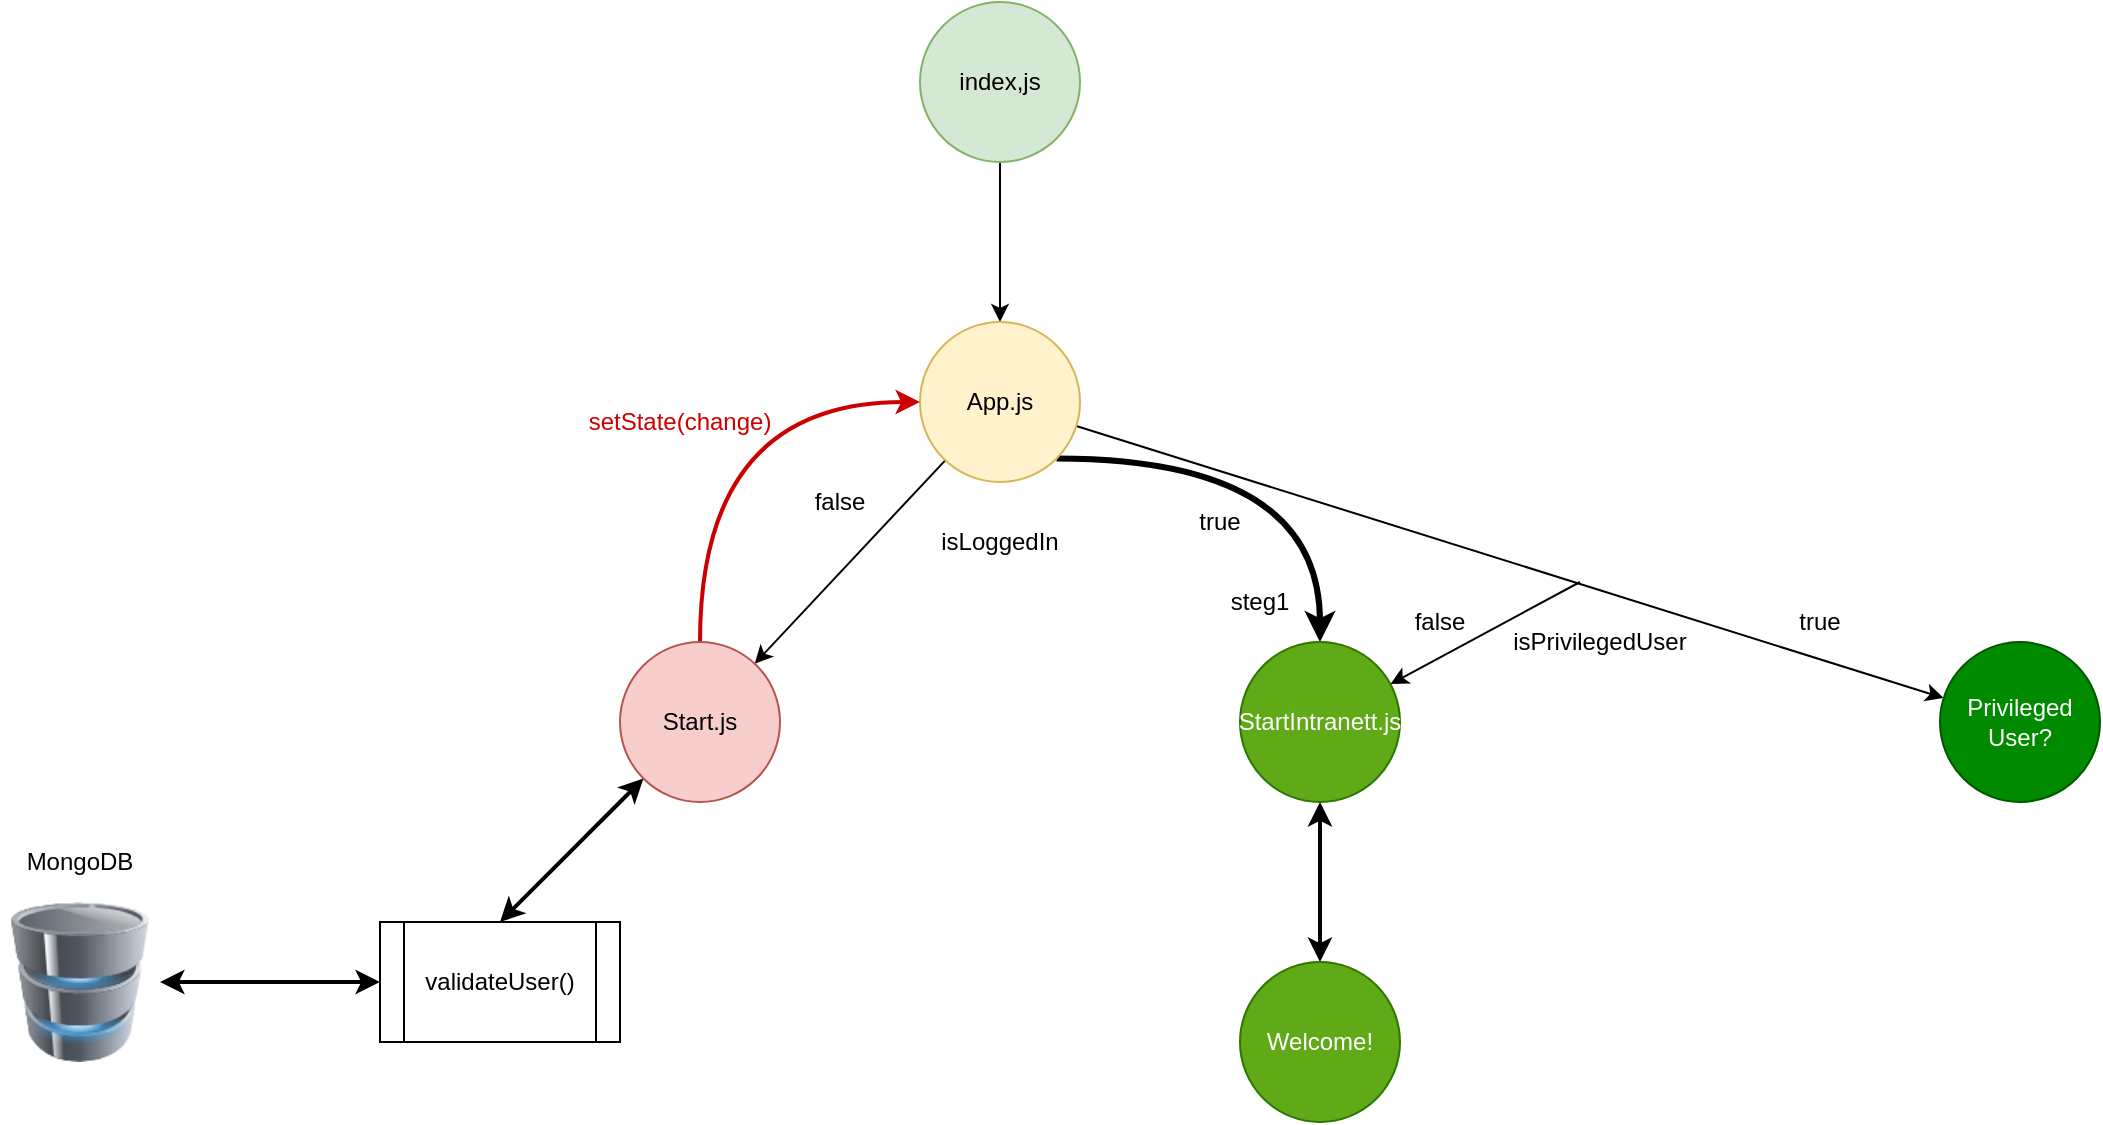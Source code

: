 <mxfile version="11.1.4" type="device"><diagram id="WzKCmWPhxJw176Db11gm" name="Page-1"><mxGraphModel dx="2946" dy="1186" grid="1" gridSize="10" guides="1" tooltips="1" connect="1" arrows="1" fold="1" page="1" pageScale="1" pageWidth="1169" pageHeight="827" math="0" shadow="0"><root><mxCell id="0"/><mxCell id="1" parent="0"/><mxCell id="pMboeNrFzH9yOHdb-Gg0-4" value="" style="edgeStyle=orthogonalEdgeStyle;rounded=0;orthogonalLoop=1;jettySize=auto;html=1;" parent="1" source="pMboeNrFzH9yOHdb-Gg0-2" target="pMboeNrFzH9yOHdb-Gg0-3" edge="1"><mxGeometry relative="1" as="geometry"/></mxCell><mxCell id="pMboeNrFzH9yOHdb-Gg0-2" value="index,js" style="ellipse;whiteSpace=wrap;html=1;aspect=fixed;fillColor=#d5e8d4;strokeColor=#82b366;" parent="1" vertex="1"><mxGeometry x="550" y="30" width="80" height="80" as="geometry"/></mxCell><mxCell id="pMboeNrFzH9yOHdb-Gg0-6" value="" style="rounded=0;orthogonalLoop=1;jettySize=auto;html=1;" parent="1" source="pMboeNrFzH9yOHdb-Gg0-3" target="pMboeNrFzH9yOHdb-Gg0-5" edge="1"><mxGeometry relative="1" as="geometry"/></mxCell><mxCell id="pMboeNrFzH9yOHdb-Gg0-8" value="" style="edgeStyle=none;rounded=0;orthogonalLoop=1;jettySize=auto;html=1;" parent="1" target="pMboeNrFzH9yOHdb-Gg0-7" edge="1"><mxGeometry relative="1" as="geometry"><mxPoint x="880" y="320" as="sourcePoint"/></mxGeometry></mxCell><mxCell id="pMboeNrFzH9yOHdb-Gg0-13" value="" style="edgeStyle=none;rounded=0;orthogonalLoop=1;jettySize=auto;html=1;" parent="1" source="pMboeNrFzH9yOHdb-Gg0-3" target="pMboeNrFzH9yOHdb-Gg0-12" edge="1"><mxGeometry relative="1" as="geometry"/></mxCell><mxCell id="pMboeNrFzH9yOHdb-Gg0-28" style="edgeStyle=orthogonalEdgeStyle;rounded=0;orthogonalLoop=1;jettySize=auto;html=1;exitX=1;exitY=1;exitDx=0;exitDy=0;entryX=0.5;entryY=0;entryDx=0;entryDy=0;startArrow=none;startFill=0;strokeColor=#000000;strokeWidth=3;fontColor=#000000;curved=1;" parent="1" source="pMboeNrFzH9yOHdb-Gg0-3" target="pMboeNrFzH9yOHdb-Gg0-7" edge="1"><mxGeometry relative="1" as="geometry"/></mxCell><mxCell id="pMboeNrFzH9yOHdb-Gg0-3" value="App.js" style="ellipse;whiteSpace=wrap;html=1;aspect=fixed;fillColor=#fff2cc;strokeColor=#d6b656;" parent="1" vertex="1"><mxGeometry x="550" y="190" width="80" height="80" as="geometry"/></mxCell><mxCell id="pMboeNrFzH9yOHdb-Gg0-12" value="Privileged&lt;br&gt;User?" style="ellipse;whiteSpace=wrap;html=1;aspect=fixed;fillColor=#008a00;strokeColor=#005700;fontColor=#ffffff;" parent="1" vertex="1"><mxGeometry x="1060" y="350" width="80" height="80" as="geometry"/></mxCell><mxCell id="pMboeNrFzH9yOHdb-Gg0-26" value="" style="edgeStyle=none;rounded=0;orthogonalLoop=1;jettySize=auto;html=1;startArrow=classic;startFill=1;strokeColor=#000000;strokeWidth=2;fontColor=#000000;" parent="1" source="pMboeNrFzH9yOHdb-Gg0-7" target="pMboeNrFzH9yOHdb-Gg0-25" edge="1"><mxGeometry relative="1" as="geometry"/></mxCell><mxCell id="pMboeNrFzH9yOHdb-Gg0-7" value="StartIntranett.js" style="ellipse;whiteSpace=wrap;html=1;aspect=fixed;fillColor=#60a917;strokeColor=#2D7600;fontColor=#ffffff;" parent="1" vertex="1"><mxGeometry x="710" y="350" width="80" height="80" as="geometry"/></mxCell><mxCell id="pMboeNrFzH9yOHdb-Gg0-25" value="Welcome!" style="ellipse;whiteSpace=wrap;html=1;aspect=fixed;fillColor=#60a917;strokeColor=#2D7600;fontColor=#ffffff;" parent="1" vertex="1"><mxGeometry x="710" y="510" width="80" height="80" as="geometry"/></mxCell><mxCell id="pMboeNrFzH9yOHdb-Gg0-18" style="edgeStyle=orthogonalEdgeStyle;rounded=0;orthogonalLoop=1;jettySize=auto;html=1;exitX=0.5;exitY=0;exitDx=0;exitDy=0;entryX=0;entryY=0.5;entryDx=0;entryDy=0;curved=1;strokeColor=#CC0000;fontColor=#CC0000;strokeWidth=2;" parent="1" source="pMboeNrFzH9yOHdb-Gg0-5" target="pMboeNrFzH9yOHdb-Gg0-3" edge="1"><mxGeometry relative="1" as="geometry"/></mxCell><mxCell id="pMboeNrFzH9yOHdb-Gg0-23" style="rounded=0;orthogonalLoop=1;jettySize=auto;html=1;exitX=0;exitY=1;exitDx=0;exitDy=0;entryX=0.5;entryY=0;entryDx=0;entryDy=0;strokeColor=#000000;strokeWidth=2;fontColor=#000000;startArrow=classic;startFill=1;" parent="1" source="pMboeNrFzH9yOHdb-Gg0-5" target="pMboeNrFzH9yOHdb-Gg0-20" edge="1"><mxGeometry relative="1" as="geometry"/></mxCell><mxCell id="pMboeNrFzH9yOHdb-Gg0-5" value="Start.js" style="ellipse;whiteSpace=wrap;html=1;aspect=fixed;fillColor=#f8cecc;strokeColor=#b85450;" parent="1" vertex="1"><mxGeometry x="400" y="350" width="80" height="80" as="geometry"/></mxCell><mxCell id="pMboeNrFzH9yOHdb-Gg0-9" value="isLoggedIn" style="text;html=1;strokeColor=none;fillColor=none;align=center;verticalAlign=middle;whiteSpace=wrap;rounded=0;" parent="1" vertex="1"><mxGeometry x="570" y="290" width="40" height="20" as="geometry"/></mxCell><mxCell id="pMboeNrFzH9yOHdb-Gg0-10" value="false" style="text;html=1;strokeColor=none;fillColor=none;align=center;verticalAlign=middle;whiteSpace=wrap;rounded=0;" parent="1" vertex="1"><mxGeometry x="490" y="270" width="40" height="20" as="geometry"/></mxCell><mxCell id="pMboeNrFzH9yOHdb-Gg0-11" value="true" style="text;html=1;strokeColor=none;fillColor=none;align=center;verticalAlign=middle;whiteSpace=wrap;rounded=0;" parent="1" vertex="1"><mxGeometry x="680" y="280" width="40" height="20" as="geometry"/></mxCell><mxCell id="pMboeNrFzH9yOHdb-Gg0-15" value="isPrivilegedUser" style="text;html=1;strokeColor=none;fillColor=none;align=center;verticalAlign=middle;whiteSpace=wrap;rounded=0;" parent="1" vertex="1"><mxGeometry x="840" y="340" width="100" height="20" as="geometry"/></mxCell><mxCell id="pMboeNrFzH9yOHdb-Gg0-16" value="false" style="text;html=1;strokeColor=none;fillColor=none;align=center;verticalAlign=middle;whiteSpace=wrap;rounded=0;" parent="1" vertex="1"><mxGeometry x="790" y="330" width="40" height="20" as="geometry"/></mxCell><mxCell id="pMboeNrFzH9yOHdb-Gg0-17" value="true" style="text;html=1;strokeColor=none;fillColor=none;align=center;verticalAlign=middle;whiteSpace=wrap;rounded=0;" parent="1" vertex="1"><mxGeometry x="980" y="330" width="40" height="20" as="geometry"/></mxCell><mxCell id="pMboeNrFzH9yOHdb-Gg0-19" value="setState(change)" style="text;html=1;strokeColor=none;fillColor=none;align=center;verticalAlign=middle;whiteSpace=wrap;rounded=0;fontColor=#CC0000;" parent="1" vertex="1"><mxGeometry x="410" y="230" width="40" height="20" as="geometry"/></mxCell><mxCell id="pMboeNrFzH9yOHdb-Gg0-20" value="validateUser()" style="shape=process;whiteSpace=wrap;html=1;backgroundOutline=1;strokeColor=#000000;fontColor=#000000;" parent="1" vertex="1"><mxGeometry x="280" y="490" width="120" height="60" as="geometry"/></mxCell><mxCell id="pMboeNrFzH9yOHdb-Gg0-21" value="" style="image;html=1;labelBackgroundColor=#ffffff;image=img/lib/clip_art/computers/Database_128x128.png;strokeColor=#000000;fontColor=#CC0000;" parent="1" vertex="1"><mxGeometry x="90" y="480" width="80" height="80" as="geometry"/></mxCell><mxCell id="pMboeNrFzH9yOHdb-Gg0-22" value="MongoDB" style="text;html=1;strokeColor=none;fillColor=none;align=center;verticalAlign=middle;whiteSpace=wrap;rounded=0;fontColor=#000000;" parent="1" vertex="1"><mxGeometry x="110" y="450" width="40" height="20" as="geometry"/></mxCell><mxCell id="pMboeNrFzH9yOHdb-Gg0-24" style="rounded=0;orthogonalLoop=1;jettySize=auto;html=1;exitX=0;exitY=0.5;exitDx=0;exitDy=0;entryX=1;entryY=0.5;entryDx=0;entryDy=0;strokeColor=#000000;strokeWidth=2;fontColor=#000000;startArrow=classic;startFill=1;" parent="1" source="pMboeNrFzH9yOHdb-Gg0-20" target="pMboeNrFzH9yOHdb-Gg0-21" edge="1"><mxGeometry relative="1" as="geometry"><mxPoint x="261.716" y="354.284" as="sourcePoint"/><mxPoint x="190" y="426" as="targetPoint"/></mxGeometry></mxCell><mxCell id="pMboeNrFzH9yOHdb-Gg0-29" value="steg1" style="text;html=1;strokeColor=none;fillColor=none;align=center;verticalAlign=middle;whiteSpace=wrap;rounded=0;" parent="1" vertex="1"><mxGeometry x="700" y="320" width="40" height="20" as="geometry"/></mxCell></root></mxGraphModel></diagram><diagram id="g4N02xPI3jHwfweIYiQh" name="System Overview"><mxGraphModel dx="1964" dy="791" grid="1" gridSize="10" guides="1" tooltips="1" connect="1" arrows="1" fold="1" page="1" pageScale="1" pageWidth="1169" pageHeight="827" math="0" shadow="0"><root><mxCell id="DiyGS6l1XlcyEgMiJ2iG-0"/><mxCell id="DiyGS6l1XlcyEgMiJ2iG-1" parent="DiyGS6l1XlcyEgMiJ2iG-0"/><mxCell id="DiyGS6l1XlcyEgMiJ2iG-2" value="" style="aspect=fixed;html=1;perimeter=none;align=center;shadow=0;dashed=0;image;fontSize=12;image=img/lib/mscae/App_Service_Frontend.svg;opacity=50;" parent="DiyGS6l1XlcyEgMiJ2iG-1" vertex="1"><mxGeometry x="480" y="440" width="353" height="261" as="geometry"/></mxCell><mxCell id="DiyGS6l1XlcyEgMiJ2iG-3" value="" style="aspect=fixed;html=1;perimeter=none;align=center;shadow=0;dashed=0;image;fontSize=12;image=img/lib/mscae/App_Service_Frontend.svg;imageBorder=none;opacity=50;" parent="DiyGS6l1XlcyEgMiJ2iG-1" vertex="1"><mxGeometry x="460" y="460" width="353" height="261" as="geometry"/></mxCell><mxCell id="DiyGS6l1XlcyEgMiJ2iG-4" value="" style="ellipse;whiteSpace=wrap;html=1;fillColor=#fff2cc;strokeColor=#d6b656;" parent="DiyGS6l1XlcyEgMiJ2iG-1" vertex="1"><mxGeometry x="15" y="15" width="485" height="245" as="geometry"/></mxCell><mxCell id="DiyGS6l1XlcyEgMiJ2iG-5" value="" style="outlineConnect=0;dashed=0;verticalLabelPosition=bottom;verticalAlign=top;align=center;html=1;shape=mxgraph.aws3.ec2_compute_container_2;fillColor=#F58534;gradientColor=none;" parent="DiyGS6l1XlcyEgMiJ2iG-1" vertex="1"><mxGeometry x="222.5" y="50" width="60" height="34.5" as="geometry"/></mxCell><mxCell id="DiyGS6l1XlcyEgMiJ2iG-6" value="&lt;h1&gt;Amazon&lt;/h1&gt;" style="text;html=1;strokeColor=none;fillColor=none;align=center;verticalAlign=middle;whiteSpace=wrap;rounded=0;" parent="DiyGS6l1XlcyEgMiJ2iG-1" vertex="1"><mxGeometry x="197.5" y="20" width="110" height="30" as="geometry"/></mxCell><mxCell id="DiyGS6l1XlcyEgMiJ2iG-7" value="&lt;h2&gt;AWS EC2&lt;/h2&gt;" style="text;html=1;strokeColor=none;fillColor=none;align=center;verticalAlign=middle;whiteSpace=wrap;rounded=0;" parent="DiyGS6l1XlcyEgMiJ2iG-1" vertex="1"><mxGeometry x="191.5" y="225" width="122" height="30" as="geometry"/></mxCell><mxCell id="DiyGS6l1XlcyEgMiJ2iG-8" style="edgeStyle=none;rounded=0;orthogonalLoop=1;jettySize=auto;html=1;exitX=1;exitY=0.75;exitDx=0;exitDy=0;entryX=0;entryY=0.75;entryDx=0;entryDy=0;startArrow=none;startFill=0;endArrow=classic;endFill=1;" parent="DiyGS6l1XlcyEgMiJ2iG-1" source="DiyGS6l1XlcyEgMiJ2iG-9" target="DiyGS6l1XlcyEgMiJ2iG-21" edge="1"><mxGeometry relative="1" as="geometry"/></mxCell><mxCell id="DiyGS6l1XlcyEgMiJ2iG-9" value="" style="rounded=1;whiteSpace=wrap;html=1;fillColor=#D5E8D4;strokeColor=#82b366;" parent="DiyGS6l1XlcyEgMiJ2iG-1" vertex="1"><mxGeometry x="70" y="90" width="370" height="130" as="geometry"/></mxCell><mxCell id="DiyGS6l1XlcyEgMiJ2iG-10" value="" style="outlineConnect=0;fontColor=#232F3E;gradientColor=#4D72F3;gradientDirection=north;fillColor=#3334B9;strokeColor=#ffffff;dashed=0;verticalLabelPosition=bottom;verticalAlign=top;align=center;html=1;fontSize=12;fontStyle=0;aspect=fixed;shape=mxgraph.aws4.resourceIcon;resIcon=mxgraph.aws4.documentdb_with_mongodb_compatibility;" parent="DiyGS6l1XlcyEgMiJ2iG-1" vertex="1"><mxGeometry x="82" y="116" width="78" height="78" as="geometry"/></mxCell><mxCell id="DiyGS6l1XlcyEgMiJ2iG-11" value="" style="outlineConnect=0;dashed=0;verticalLabelPosition=bottom;verticalAlign=top;align=center;html=1;shape=mxgraph.aws3.android;fillColor=#8CC64F;gradientColor=none;" parent="DiyGS6l1XlcyEgMiJ2iG-1" vertex="1"><mxGeometry x="215.5" y="113" width="73.5" height="84" as="geometry"/></mxCell><mxCell id="DiyGS6l1XlcyEgMiJ2iG-12" value="" style="shape=image;html=1;verticalAlign=top;verticalLabelPosition=bottom;labelBackgroundColor=#ffffff;imageAspect=0;aspect=fixed;image=https://cdn4.iconfinder.com/data/icons/logos-brands-5/24/nginx-128.png" parent="DiyGS6l1XlcyEgMiJ2iG-1" vertex="1"><mxGeometry x="353.5" y="116" width="79" height="79" as="geometry"/></mxCell><mxCell id="DiyGS6l1XlcyEgMiJ2iG-13" value="MongoDB" style="text;html=1;strokeColor=none;fillColor=none;align=center;verticalAlign=middle;whiteSpace=wrap;rounded=0;" parent="DiyGS6l1XlcyEgMiJ2iG-1" vertex="1"><mxGeometry x="93" y="200" width="57" height="20" as="geometry"/></mxCell><mxCell id="DiyGS6l1XlcyEgMiJ2iG-14" value="Node + Express" style="text;html=1;strokeColor=none;fillColor=none;align=center;verticalAlign=middle;whiteSpace=wrap;rounded=0;" parent="DiyGS6l1XlcyEgMiJ2iG-1" vertex="1"><mxGeometry x="205" y="200" width="96" height="20" as="geometry"/></mxCell><mxCell id="DiyGS6l1XlcyEgMiJ2iG-15" value="NGINX" style="text;html=1;strokeColor=none;fillColor=none;align=center;verticalAlign=middle;whiteSpace=wrap;rounded=0;" parent="DiyGS6l1XlcyEgMiJ2iG-1" vertex="1"><mxGeometry x="365" y="200" width="57" height="20" as="geometry"/></mxCell><mxCell id="DiyGS6l1XlcyEgMiJ2iG-16" value="&lt;h3&gt;Ubuntu server&lt;/h3&gt;" style="text;html=1;strokeColor=none;fillColor=none;align=center;verticalAlign=middle;whiteSpace=wrap;rounded=0;" parent="DiyGS6l1XlcyEgMiJ2iG-1" vertex="1"><mxGeometry x="201" y="89" width="103" height="20" as="geometry"/></mxCell><mxCell id="DiyGS6l1XlcyEgMiJ2iG-17" value="" style="aspect=fixed;html=1;perimeter=none;align=center;shadow=0;dashed=0;image;fontSize=12;image=img/lib/mscae/Express_Route.svg;" parent="DiyGS6l1XlcyEgMiJ2iG-1" vertex="1"><mxGeometry x="267.5" y="182" width="30" height="18" as="geometry"/></mxCell><mxCell id="DiyGS6l1XlcyEgMiJ2iG-18" value="" style="endArrow=classic;startArrow=classic;html=1;entryX=0;entryY=0.5;entryDx=0;entryDy=0;entryPerimeter=0;shape=flexArrow;" parent="DiyGS6l1XlcyEgMiJ2iG-1" source="DiyGS6l1XlcyEgMiJ2iG-10" target="DiyGS6l1XlcyEgMiJ2iG-11" edge="1"><mxGeometry width="50" height="50" relative="1" as="geometry"><mxPoint x="150" y="330" as="sourcePoint"/><mxPoint x="200" y="280" as="targetPoint"/></mxGeometry></mxCell><mxCell id="DiyGS6l1XlcyEgMiJ2iG-19" value="" style="shape=flexArrow;endArrow=classic;startArrow=classic;html=1;exitX=1;exitY=0.5;exitDx=0;exitDy=0;exitPerimeter=0;entryX=0;entryY=0.5;entryDx=0;entryDy=0;" parent="DiyGS6l1XlcyEgMiJ2iG-1" source="DiyGS6l1XlcyEgMiJ2iG-11" target="DiyGS6l1XlcyEgMiJ2iG-12" edge="1"><mxGeometry width="50" height="50" relative="1" as="geometry"><mxPoint x="310" y="170" as="sourcePoint"/><mxPoint x="360" y="120" as="targetPoint"/></mxGeometry></mxCell><mxCell id="DiyGS6l1XlcyEgMiJ2iG-20" style="edgeStyle=none;rounded=0;orthogonalLoop=1;jettySize=auto;html=1;exitX=0;exitY=0.5;exitDx=0;exitDy=0;entryX=1;entryY=0.5;entryDx=0;entryDy=0;startArrow=none;startFill=0;endArrow=classic;endFill=1;" parent="DiyGS6l1XlcyEgMiJ2iG-1" source="DiyGS6l1XlcyEgMiJ2iG-21" target="DiyGS6l1XlcyEgMiJ2iG-9" edge="1"><mxGeometry relative="1" as="geometry"/></mxCell><mxCell id="DiyGS6l1XlcyEgMiJ2iG-21" value="" style="shape=image;html=1;verticalAlign=top;verticalLabelPosition=bottom;labelBackgroundColor=#ffffff;imageAspect=0;aspect=fixed;image=https://cdn0.iconfinder.com/data/icons/thin-line-icons-for-seo-and-development-1/64/Programming_Development_Api-128.png;imageBackground=#D5E8D4;" parent="DiyGS6l1XlcyEgMiJ2iG-1" vertex="1"><mxGeometry x="800" y="89" width="128" height="128" as="geometry"/></mxCell><mxCell id="DiyGS6l1XlcyEgMiJ2iG-22" value="&lt;h3&gt;CRUD&lt;/h3&gt;" style="text;html=1;strokeColor=none;fillColor=none;align=center;verticalAlign=middle;whiteSpace=wrap;rounded=0;" parent="DiyGS6l1XlcyEgMiJ2iG-1" vertex="1"><mxGeometry x="101" y="93" width="40" height="20" as="geometry"/></mxCell><mxCell id="DiyGS6l1XlcyEgMiJ2iG-23" value="www.ourdomain.something/&lt;br&gt;&lt;span&gt;www.ourdomain.&lt;/span&gt;something&lt;span&gt;/example1&lt;br&gt;&lt;/span&gt;&lt;span&gt;www.ourdomain.&lt;/span&gt;something&lt;span&gt;/example1/new&lt;br&gt;&lt;/span&gt;&lt;span&gt;www.ourdomain.&lt;/span&gt;something&lt;span&gt;/example2&lt;br&gt;&lt;/span&gt;&lt;span&gt;www.ourdomain.&lt;/span&gt;something&lt;span&gt;/example2/other&lt;/span&gt;" style="text;html=1;strokeColor=none;fillColor=none;align=left;verticalAlign=middle;whiteSpace=wrap;rounded=0;" parent="DiyGS6l1XlcyEgMiJ2iG-1" vertex="1"><mxGeometry x="548" y="80" width="233" height="73" as="geometry"/></mxCell><mxCell id="DiyGS6l1XlcyEgMiJ2iG-24" value="&lt;h3&gt;&lt;span style=&quot;text-align: left&quot;&gt;API-ENDPOINTS&lt;/span&gt;&lt;/h3&gt;" style="text;html=1;strokeColor=none;fillColor=none;align=center;verticalAlign=middle;whiteSpace=wrap;rounded=0;" parent="DiyGS6l1XlcyEgMiJ2iG-1" vertex="1"><mxGeometry x="594.5" y="60" width="140" height="20" as="geometry"/></mxCell><mxCell id="DiyGS6l1XlcyEgMiJ2iG-25" value="" style="group;strokeColor=none;" parent="DiyGS6l1XlcyEgMiJ2iG-1" vertex="1" connectable="0"><mxGeometry x="441" y="479" width="359" height="281" as="geometry"/></mxCell><mxCell id="DiyGS6l1XlcyEgMiJ2iG-26" value="" style="group" parent="DiyGS6l1XlcyEgMiJ2iG-25" vertex="1" connectable="0"><mxGeometry width="359" height="281" as="geometry"/></mxCell><mxCell id="DiyGS6l1XlcyEgMiJ2iG-27" value="" style="aspect=fixed;html=1;perimeter=none;align=center;shadow=0;dashed=0;image;fontSize=12;image=img/lib/mscae/App_Service_Frontend.svg;" parent="DiyGS6l1XlcyEgMiJ2iG-26" vertex="1"><mxGeometry width="357.149" height="264.603" as="geometry"/></mxCell><mxCell id="DiyGS6l1XlcyEgMiJ2iG-28" value="&lt;font style=&quot;font-size: 14px&quot;&gt;www.ourdomian.something/&lt;/font&gt;" style="text;html=1;strokeColor=none;fillColor=none;align=center;verticalAlign=middle;whiteSpace=wrap;rounded=0;" parent="DiyGS6l1XlcyEgMiJ2iG-26" vertex="1"><mxGeometry x="75.465" y="27.885" width="195.132" height="25.74" as="geometry"/></mxCell><mxCell id="DiyGS6l1XlcyEgMiJ2iG-29" value="&lt;h3&gt;Axios&lt;/h3&gt;" style="ellipse;whiteSpace=wrap;html=1;fillColor=#d5e8d4;strokeColor=#82b366;" parent="DiyGS6l1XlcyEgMiJ2iG-26" vertex="1"><mxGeometry x="4.312" y="76.149" width="81.934" height="41.828" as="geometry"/></mxCell><mxCell id="DiyGS6l1XlcyEgMiJ2iG-30" value="&lt;h2&gt;React SPA&lt;/h2&gt;" style="text;html=1;strokeColor=none;fillColor=none;align=center;verticalAlign=middle;whiteSpace=wrap;rounded=0;" parent="DiyGS6l1XlcyEgMiJ2iG-25" vertex="1"><mxGeometry x="94" width="120" height="20" as="geometry"/></mxCell><mxCell id="DiyGS6l1XlcyEgMiJ2iG-31" style="edgeStyle=orthogonalEdgeStyle;rounded=0;orthogonalLoop=1;jettySize=auto;html=1;exitX=0;exitY=0;exitDx=0;exitDy=0;entryX=0.25;entryY=1;entryDx=0;entryDy=0;startArrow=none;startFill=0;endArrow=classic;endFill=1;curved=1;" parent="DiyGS6l1XlcyEgMiJ2iG-1" source="DiyGS6l1XlcyEgMiJ2iG-29" target="DiyGS6l1XlcyEgMiJ2iG-21" edge="1"><mxGeometry relative="1" as="geometry"><Array as="points"><mxPoint x="457" y="360"/><mxPoint x="832" y="360"/></Array></mxGeometry></mxCell><mxCell id="DiyGS6l1XlcyEgMiJ2iG-32" style="edgeStyle=orthogonalEdgeStyle;rounded=0;orthogonalLoop=1;jettySize=auto;html=1;exitX=0.5;exitY=1;exitDx=0;exitDy=0;entryX=0.5;entryY=0;entryDx=0;entryDy=0;startArrow=none;startFill=0;endArrow=classic;endFill=1;elbow=vertical;curved=1;" parent="DiyGS6l1XlcyEgMiJ2iG-1" source="DiyGS6l1XlcyEgMiJ2iG-21" target="DiyGS6l1XlcyEgMiJ2iG-29" edge="1"><mxGeometry relative="1" as="geometry"/></mxCell><mxCell id="DiyGS6l1XlcyEgMiJ2iG-33" value="HTTP Methods&lt;br&gt;POST&lt;br&gt;GET&lt;br&gt;osv" style="text;html=1;strokeColor=none;fillColor=none;align=center;verticalAlign=middle;whiteSpace=wrap;rounded=0;opacity=50;" parent="DiyGS6l1XlcyEgMiJ2iG-1" vertex="1"><mxGeometry x="680" y="270" width="95" height="60" as="geometry"/></mxCell><mxCell id="DiyGS6l1XlcyEgMiJ2iG-34" value="Response" style="text;html=1;strokeColor=none;fillColor=none;align=center;verticalAlign=middle;whiteSpace=wrap;rounded=0;opacity=50;" parent="DiyGS6l1XlcyEgMiJ2iG-1" vertex="1"><mxGeometry x="655" y="390" width="56" height="20" as="geometry"/></mxCell><mxCell id="DiyGS6l1XlcyEgMiJ2iG-35" value="" style="group" parent="DiyGS6l1XlcyEgMiJ2iG-1" vertex="1" connectable="0"><mxGeometry x="233.5" y="300" width="128" height="128" as="geometry"/></mxCell><mxCell id="DiyGS6l1XlcyEgMiJ2iG-36" value="" style="shape=image;html=1;verticalAlign=top;verticalLabelPosition=bottom;labelBackgroundColor=#ffffff;imageAspect=0;aspect=fixed;image=https://cdn2.iconfinder.com/data/icons/whcompare-blue-green-web-hosting-1/453/ssh-128.png;strokeColor=#000000;opacity=50;" parent="DiyGS6l1XlcyEgMiJ2iG-35" vertex="1"><mxGeometry width="128" height="128" as="geometry"/></mxCell><mxCell id="DiyGS6l1XlcyEgMiJ2iG-37" value="SSH-KEY-PAIRS" style="text;html=1;strokeColor=none;fillColor=none;align=center;verticalAlign=middle;whiteSpace=wrap;rounded=0;opacity=50;" parent="DiyGS6l1XlcyEgMiJ2iG-35" vertex="1"><mxGeometry x="11.5" y="25" width="99" height="20" as="geometry"/></mxCell><mxCell id="DiyGS6l1XlcyEgMiJ2iG-38" style="edgeStyle=orthogonalEdgeStyle;curved=1;rounded=0;orthogonalLoop=1;jettySize=auto;html=1;exitX=0.5;exitY=0;exitDx=0;exitDy=0;entryX=0.75;entryY=1;entryDx=0;entryDy=0;startArrow=none;startFill=0;endArrow=classic;endFill=1;" parent="DiyGS6l1XlcyEgMiJ2iG-1" source="DiyGS6l1XlcyEgMiJ2iG-36" target="DiyGS6l1XlcyEgMiJ2iG-9" edge="1"><mxGeometry relative="1" as="geometry"/></mxCell><mxCell id="DiyGS6l1XlcyEgMiJ2iG-39" value="" style="group" parent="DiyGS6l1XlcyEgMiJ2iG-1" vertex="1" connectable="0"><mxGeometry x="12" y="619.5" width="296" height="197" as="geometry"/></mxCell><mxCell id="DiyGS6l1XlcyEgMiJ2iG-40" value="" style="ellipse;whiteSpace=wrap;html=1;strokeColor=#d79b00;opacity=50;fillColor=#ffe6cc;" parent="DiyGS6l1XlcyEgMiJ2iG-39" vertex="1"><mxGeometry width="296" height="197" as="geometry"/></mxCell><mxCell id="DiyGS6l1XlcyEgMiJ2iG-41" value="" style="image;html=1;labelBackgroundColor=#ffffff;image=img/lib/clip_art/computers/Laptop_128x128.png;aspect=fixed;" parent="DiyGS6l1XlcyEgMiJ2iG-39" vertex="1"><mxGeometry x="39" y="90.5" width="62.5" height="50" as="geometry"/></mxCell><mxCell id="DiyGS6l1XlcyEgMiJ2iG-42" value="" style="image;html=1;labelBackgroundColor=#ffffff;image=img/lib/clip_art/telecommunication/iPhone_128x128.png;aspect=fixed;" parent="DiyGS6l1XlcyEgMiJ2iG-39" vertex="1"><mxGeometry x="101.5" y="10.5" width="62.5" height="50" as="geometry"/></mxCell><mxCell id="DiyGS6l1XlcyEgMiJ2iG-43" value="" style="image;html=1;labelBackgroundColor=#ffffff;image=img/lib/clip_art/computers/iPad_128x128.png;aspect=fixed;" parent="DiyGS6l1XlcyEgMiJ2iG-39" vertex="1"><mxGeometry x="202" y="40.5" width="62.5" height="50" as="geometry"/></mxCell><mxCell id="DiyGS6l1XlcyEgMiJ2iG-44" value="" style="image;html=1;labelBackgroundColor=#ffffff;image=img/lib/clip_art/computers/iMac_128x128.png;aspect=fixed;" parent="DiyGS6l1XlcyEgMiJ2iG-39" vertex="1"><mxGeometry x="153.5" y="130.5" width="50" height="50" as="geometry"/></mxCell><mxCell id="DiyGS6l1XlcyEgMiJ2iG-45" value="&lt;h2&gt;User devices&lt;/h2&gt;" style="text;html=1;strokeColor=none;fillColor=none;align=center;verticalAlign=middle;whiteSpace=wrap;rounded=0;opacity=50;" parent="DiyGS6l1XlcyEgMiJ2iG-39" vertex="1"><mxGeometry x="103" y="77.5" width="90" height="42" as="geometry"/></mxCell><mxCell id="DiyGS6l1XlcyEgMiJ2iG-46" style="edgeStyle=orthogonalEdgeStyle;curved=1;rounded=0;orthogonalLoop=1;jettySize=auto;html=1;exitX=1;exitY=0;exitDx=0;exitDy=0;startArrow=classic;startFill=1;endArrow=classic;endFill=1;entryX=-0.008;entryY=0.464;entryDx=0;entryDy=0;entryPerimeter=0;" parent="DiyGS6l1XlcyEgMiJ2iG-1" source="DiyGS6l1XlcyEgMiJ2iG-40" target="DiyGS6l1XlcyEgMiJ2iG-27" edge="1"><mxGeometry relative="1" as="geometry"><Array as="points"><mxPoint x="265" y="602"/><mxPoint x="340" y="602"/></Array></mxGeometry></mxCell><mxCell id="DiyGS6l1XlcyEgMiJ2iG-47" value="In the event of spare time" style="text;html=1;strokeColor=#b85450;fillColor=#f8cecc;align=center;verticalAlign=middle;whiteSpace=wrap;rounded=0;opacity=50;" parent="DiyGS6l1XlcyEgMiJ2iG-1" vertex="1"><mxGeometry x="270" y="581" width="148" height="20" as="geometry"/></mxCell><mxCell id="DiyGS6l1XlcyEgMiJ2iG-48" value="https via&lt;br&gt;LETS-ENCRYPT-CERT" style="text;html=1;strokeColor=#b85450;fillColor=#f8cecc;align=center;verticalAlign=middle;whiteSpace=wrap;rounded=0;opacity=50;" parent="DiyGS6l1XlcyEgMiJ2iG-1" vertex="1"><mxGeometry x="282.5" y="601" width="136" height="30" as="geometry"/></mxCell><mxCell id="DiyGS6l1XlcyEgMiJ2iG-49" style="edgeStyle=orthogonalEdgeStyle;curved=1;rounded=0;orthogonalLoop=1;jettySize=auto;html=1;exitX=0;exitY=0.5;exitDx=0;exitDy=0;startArrow=classic;startFill=1;endArrow=classic;endFill=1;" parent="DiyGS6l1XlcyEgMiJ2iG-1" source="DiyGS6l1XlcyEgMiJ2iG-50" edge="1"><mxGeometry relative="1" as="geometry"><mxPoint x="730" y="610" as="targetPoint"/><Array as="points"><mxPoint x="800" y="442"/><mxPoint x="800" y="610"/></Array></mxGeometry></mxCell><mxCell id="DiyGS6l1XlcyEgMiJ2iG-50" value="" style="shape=image;html=1;verticalAlign=top;verticalLabelPosition=bottom;labelBackgroundColor=#ffffff;imageAspect=0;aspect=fixed;image=https://cdn3.iconfinder.com/data/icons/scientific-1/512/Molecular-128.png;strokeColor=#000000;fillColor=#D5E8D4;opacity=50;" parent="DiyGS6l1XlcyEgMiJ2iG-1" vertex="1"><mxGeometry x="959" y="360" width="164" height="164" as="geometry"/></mxCell><mxCell id="DiyGS6l1XlcyEgMiJ2iG-52" value="React SPA through&lt;br&gt;for instance Cloud front" style="text;html=1;strokeColor=none;fillColor=none;align=center;verticalAlign=middle;whiteSpace=wrap;rounded=0;opacity=50;" parent="DiyGS6l1XlcyEgMiJ2iG-1" vertex="1"><mxGeometry x="960" y="361" width="120" height="44" as="geometry"/></mxCell><mxCell id="a8w5_QSot2Hp0CPtSjor-0" value="In the event of spare time" style="text;html=1;strokeColor=#b85450;fillColor=#f8cecc;align=center;verticalAlign=middle;whiteSpace=wrap;rounded=0;opacity=50;" vertex="1" parent="DiyGS6l1XlcyEgMiJ2iG-1"><mxGeometry x="780" y="450" width="148" height="20" as="geometry"/></mxCell></root></mxGraphModel></diagram></mxfile>